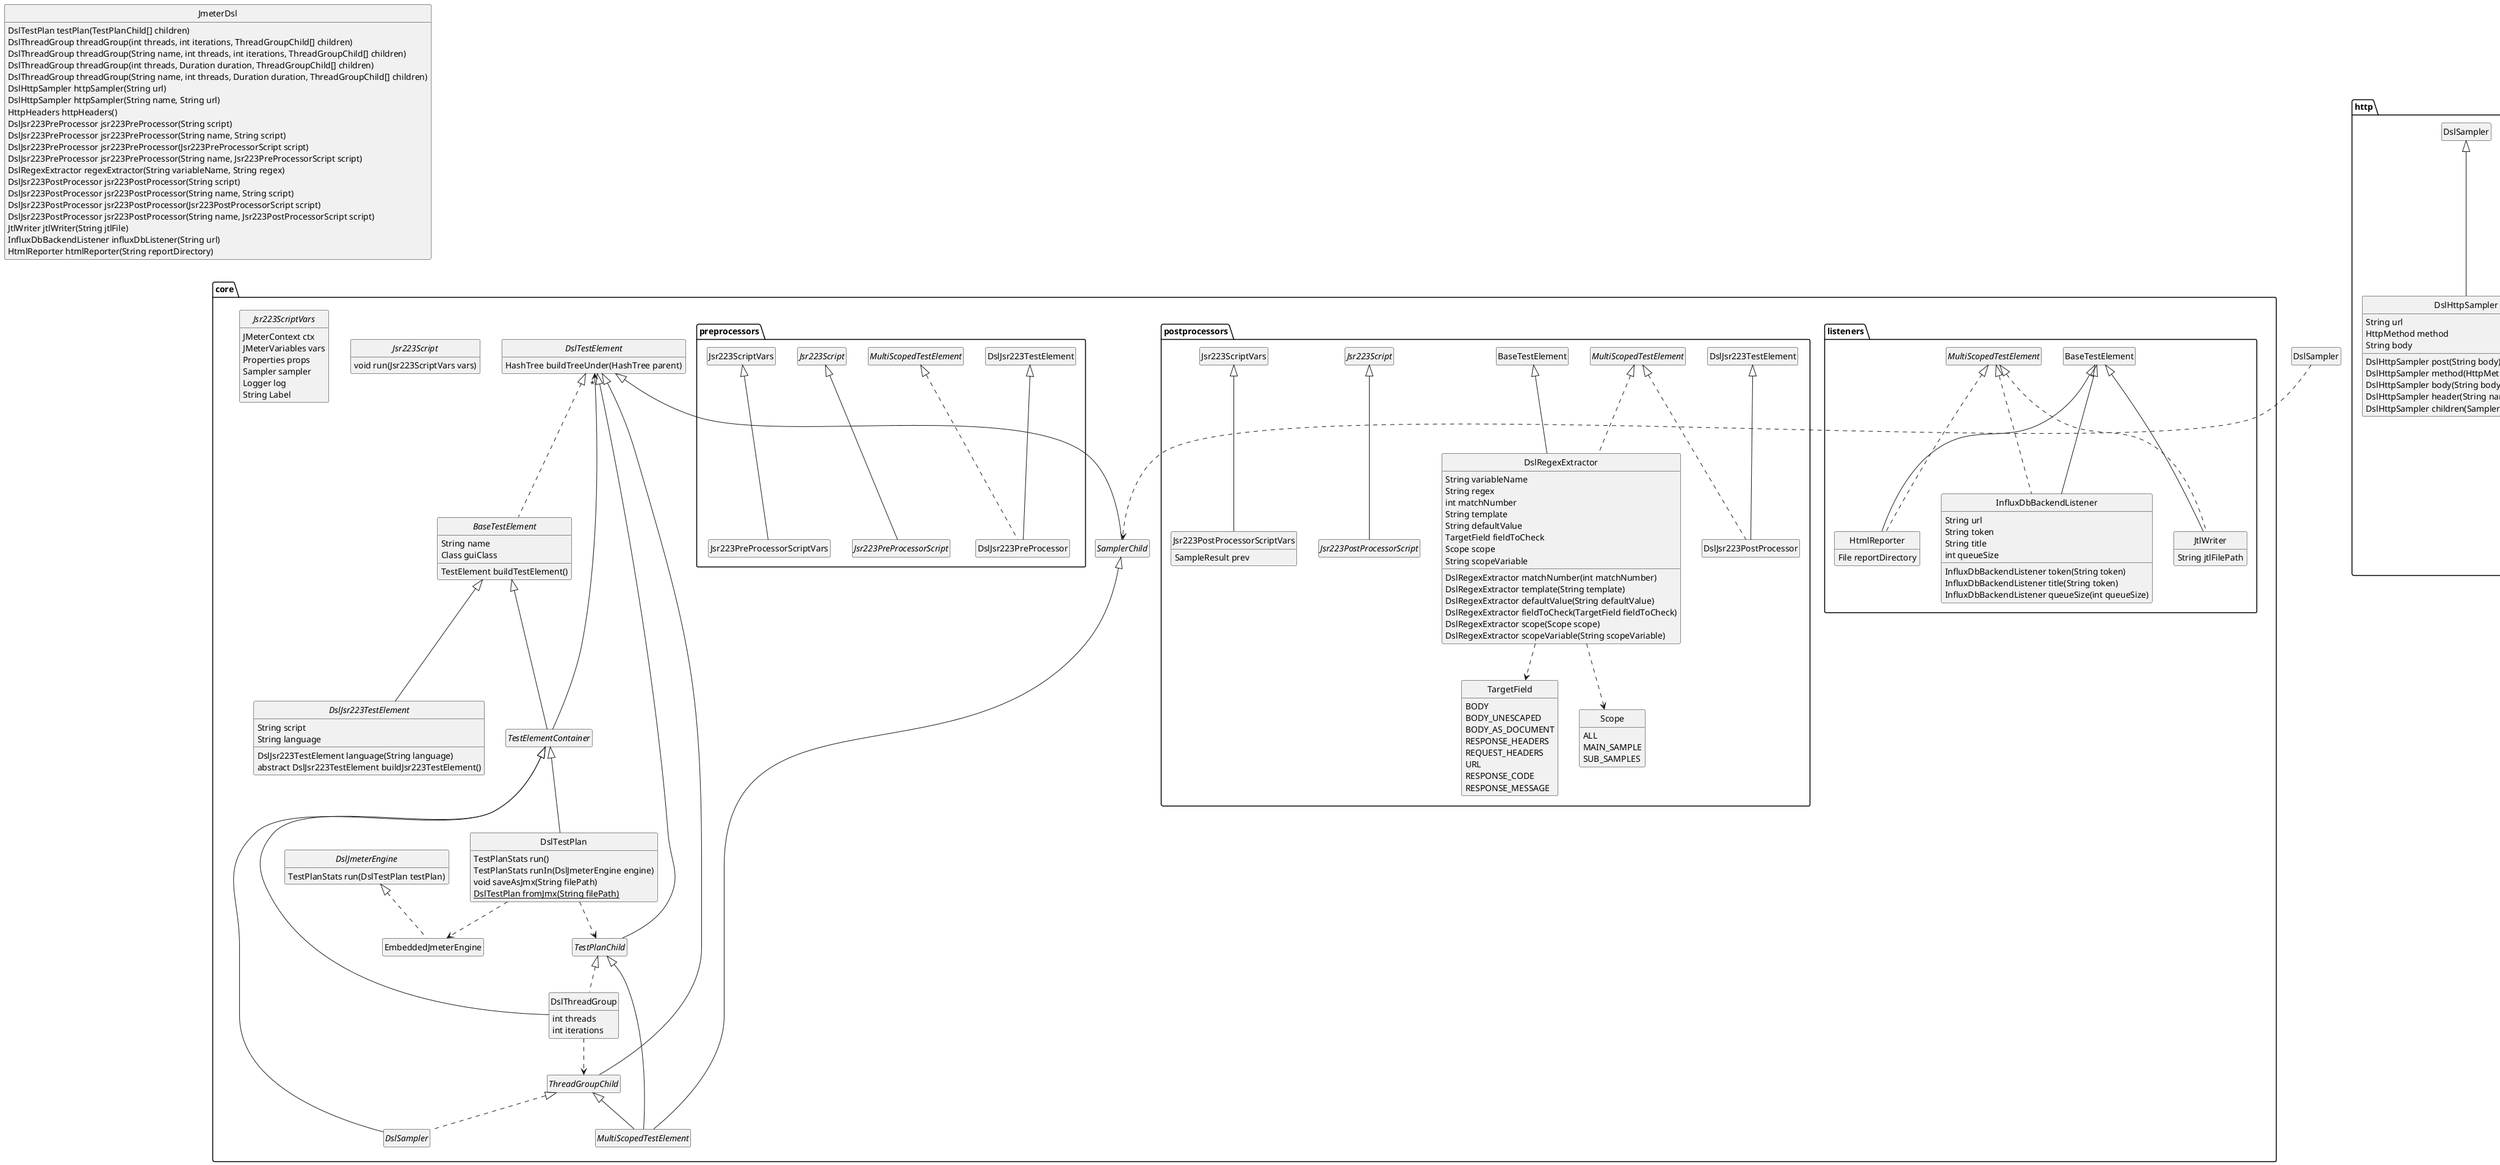@startuml

skinparam monochrome true
hide empty members
hide circle

class JmeterDsl {
  DslTestPlan testPlan(TestPlanChild[] children)
  DslThreadGroup threadGroup(int threads, int iterations, ThreadGroupChild[] children)
  DslThreadGroup threadGroup(String name, int threads, int iterations, ThreadGroupChild[] children)
  DslThreadGroup threadGroup(int threads, Duration duration, ThreadGroupChild[] children)
  DslThreadGroup threadGroup(String name, int threads, Duration duration, ThreadGroupChild[] children)
  DslHttpSampler httpSampler(String url)
  DslHttpSampler httpSampler(String name, String url)
  HttpHeaders httpHeaders()
  DslJsr223PreProcessor jsr223PreProcessor(String script)
  DslJsr223PreProcessor jsr223PreProcessor(String name, String script)
  DslJsr223PreProcessor jsr223PreProcessor(Jsr223PreProcessorScript script)
  DslJsr223PreProcessor jsr223PreProcessor(String name, Jsr223PreProcessorScript script)
  DslRegexExtractor regexExtractor(String variableName, String regex)
  DslJsr223PostProcessor jsr223PostProcessor(String script)
  DslJsr223PostProcessor jsr223PostProcessor(String name, String script)
  DslJsr223PostProcessor jsr223PostProcessor(Jsr223PostProcessorScript script)
  DslJsr223PostProcessor jsr223PostProcessor(String name, Jsr223PostProcessorScript script)
  JtlWriter jtlWriter(String jtlFile)
  InfluxDbBackendListener influxDbListener(String url)
  HtmlReporter htmlReporter(String reportDirectory)
}

package core {

  interface DslTestElement {
    HashTree buildTreeUnder(HashTree parent)
  }

  abstract class BaseTestElement implements DslTestElement {
    String name
    Class guiClass
    TestElement buildTestElement()
  }

  abstract class TestElementContainer extends BaseTestElement

  class DslTestPlan extends TestElementContainer {
    TestPlanStats run()
    TestPlanStats runIn(DslJmeterEngine engine)
    void saveAsJmx(String filePath)
    {static} DslTestPlan fromJmx(String filePath)
  }

  interface TestPlanChild extends DslTestElement

  interface DslJmeterEngine {
    TestPlanStats run(DslTestPlan testPlan)
  }

  class EmbeddedJmeterEngine implements DslJmeterEngine

  class DslThreadGroup extends TestElementContainer implements TestPlanChild {
    int threads
    int iterations
  }

  interface ThreadGroupChild extends DslTestElement

  abstract class DslSampler extends TestElementContainer implements ThreadGroupChild

  interface SamplerChild extends DslTestElement

  interface MultiScopedTestElement extends TestPlanChild, ThreadGroupChild, SamplerChild

  package listeners {

    class JtlWriter extends BaseTestElement implements MultiScopedTestElement {
      String jtlFilePath
    }

    class HtmlReporter extends BaseTestElement implements MultiScopedTestElement {
      File reportDirectory
    }

    class InfluxDbBackendListener extends BaseTestElement implements MultiScopedTestElement {
      String url
      String token
      String title
      int queueSize
      InfluxDbBackendListener token(String token)
      InfluxDbBackendListener title(String token)
      InfluxDbBackendListener queueSize(int queueSize)
    }

  }

  abstract class DslJsr223TestElement extends BaseTestElement {
        String script
        String language
        DslJsr223TestElement language(String language)
        abstract DslJsr223TestElement buildJsr223TestElement()
  }

  interface Jsr223Script {
    void run(Jsr223ScriptVars vars)
  }

  abstract class Jsr223ScriptVars {
    JMeterContext ctx
    JMeterVariables vars
    Properties props
    Sampler sampler
    Logger log
    String Label
  }

  package postprocessors {

    class DslJsr223PostProcessor extends DslJsr223TestElement implements MultiScopedTestElement

    interface Jsr223PostProcessorScript extends Jsr223Script

    class Jsr223PostProcessorScriptVars extends Jsr223ScriptVars {
      SampleResult prev
    }

    class DslRegexExtractor extends BaseTestElement implements MultiScopedTestElement {
      String variableName
      String regex
      int matchNumber
      String template
      String defaultValue
      TargetField fieldToCheck
      Scope scope
      String scopeVariable
      DslRegexExtractor matchNumber(int matchNumber)
      DslRegexExtractor template(String template)
      DslRegexExtractor defaultValue(String defaultValue)
      DslRegexExtractor fieldToCheck(TargetField fieldToCheck)
      DslRegexExtractor scope(Scope scope)
      DslRegexExtractor scopeVariable(String scopeVariable)
    }

    enum TargetField {
      BODY
      BODY_UNESCAPED
      BODY_AS_DOCUMENT
      RESPONSE_HEADERS
      REQUEST_HEADERS
      URL
      RESPONSE_CODE
      RESPONSE_MESSAGE
    }

    enum Scope {
      ALL
      MAIN_SAMPLE
      SUB_SAMPLES
    }

    DslRegexExtractor ..> TargetField
    DslRegexExtractor ..> Scope

  }

  package preprocessors {

    class DslJsr223PreProcessor extends DslJsr223TestElement implements MultiScopedTestElement

    interface Jsr223PreProcessorScript extends Jsr223Script

    class Jsr223PreProcessorScriptVars extends Jsr223ScriptVars

  }

}

package http {

  class DslHttpSampler extends DslSampler {
    String url
    HttpMethod method
    String body
    DslHttpSampler post(String body)
    DslHttpSampler method(HttpMethod method)
    DslHttpSampler body(String body)
    DslHttpSampler header(String name, String value)
    DslHttpSampler children(SamplerChild[] children)
  }

  class HttpHeaders extends BaseTestElement implements MultiScopedTestElement {
    HttpHeaders header(String name, String value)
  }

}

JmeterDsl -[hidden]- core
TestElementContainer -up-> "*" DslTestElement
DslTestPlan ..> TestPlanChild
DslThreadGroup ..> ThreadGroupChild
DslTestPlan ..> EmbeddedJmeterEngine
DslSampler ..> SamplerChild
DslHttpSampler --> HttpHeaders

@enduml